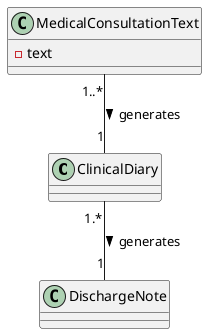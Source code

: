 @startuml backend_DM

class ClinicalDiary {
}
class DischargeNote {
}
class MedicalConsultationText {
    - text
}

MedicalConsultationText "1..*" -- "1" ClinicalDiary : generates >
ClinicalDiary "1.*" -- "1" DischargeNote : generates >

@enduml